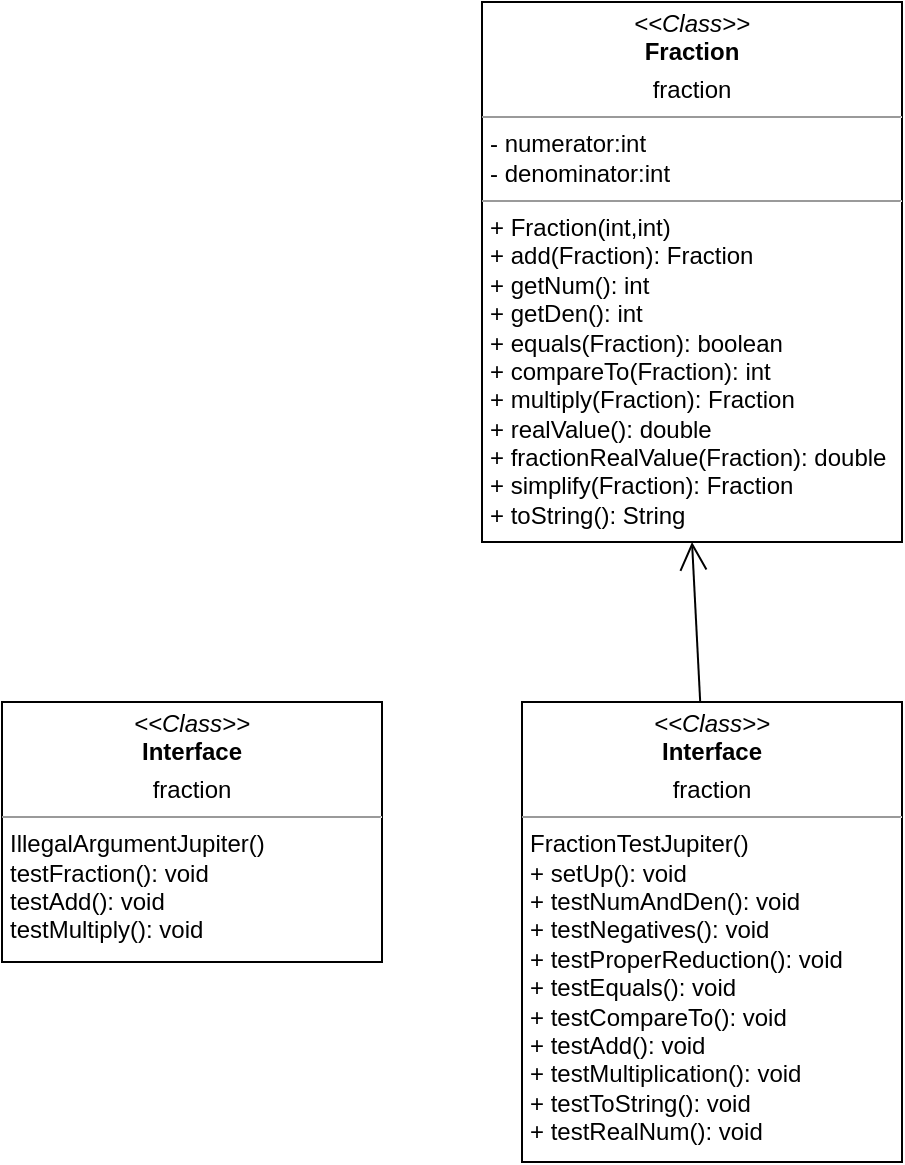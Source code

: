 <mxfile version="13.10.8" type="device"><diagram id="aBgUOdF_8wyE1nEd2Emo" name="Page-1"><mxGraphModel dx="1220" dy="1150" grid="1" gridSize="10" guides="1" tooltips="1" connect="1" arrows="1" fold="1" page="1" pageScale="1" pageWidth="1920" pageHeight="1200" math="0" shadow="0"><root><mxCell id="0"/><mxCell id="1" parent="0"/><mxCell id="UgiWFVR-LT8JKvdWbuC_-1" value="&lt;p style=&quot;margin: 0px ; margin-top: 4px ; text-align: center&quot;&gt;&lt;i&gt;&amp;lt;&amp;lt;Class&amp;gt;&amp;gt;&lt;/i&gt;&lt;br&gt;&lt;b&gt;Interface&lt;/b&gt;&lt;/p&gt;&lt;p style=&quot;margin: 0px ; margin-top: 4px ; text-align: center&quot;&gt;fraction&lt;br&gt;&lt;/p&gt;&lt;hr size=&quot;1&quot;&gt;&lt;p style=&quot;margin: 0px ; margin-left: 4px&quot;&gt;IllegalArgumentJupiter()&lt;/p&gt;&lt;p style=&quot;margin: 0px ; margin-left: 4px&quot;&gt;testFraction(): void&lt;/p&gt;&lt;p style=&quot;margin: 0px ; margin-left: 4px&quot;&gt;testAdd(): void&lt;/p&gt;&lt;p style=&quot;margin: 0px ; margin-left: 4px&quot;&gt;testMultiply(): void&lt;br&gt;&lt;/p&gt;" style="verticalAlign=top;align=left;overflow=fill;fontSize=12;fontFamily=Helvetica;html=1;" parent="1" vertex="1"><mxGeometry x="700" y="640" width="190" height="130" as="geometry"/></mxCell><mxCell id="UgiWFVR-LT8JKvdWbuC_-6" value="&lt;p style=&quot;margin: 0px ; margin-top: 4px ; text-align: center&quot;&gt;&lt;i&gt;&amp;lt;&amp;lt;Class&amp;gt;&amp;gt;&lt;/i&gt;&lt;br&gt;&lt;b&gt;Interface&lt;/b&gt;&lt;/p&gt;&lt;p style=&quot;margin: 0px ; margin-top: 4px ; text-align: center&quot;&gt;fraction&lt;br&gt;&lt;b&gt;&lt;/b&gt;&lt;/p&gt;&lt;hr size=&quot;1&quot;&gt;&lt;p style=&quot;margin: 0px ; margin-left: 4px&quot;&gt;FractionTestJupiter()&lt;br&gt;&lt;/p&gt;&lt;p style=&quot;margin: 0px ; margin-left: 4px&quot;&gt;+ setUp(): void&lt;/p&gt;&lt;p style=&quot;margin: 0px ; margin-left: 4px&quot;&gt;+ testNumAndDen(): void&lt;/p&gt;&lt;p style=&quot;margin: 0px ; margin-left: 4px&quot;&gt;+ testNegatives(): void&lt;/p&gt;&lt;p style=&quot;margin: 0px ; margin-left: 4px&quot;&gt;+ testProperReduction(): void&lt;/p&gt;&lt;p style=&quot;margin: 0px ; margin-left: 4px&quot;&gt;+ testEquals(): void&lt;/p&gt;&lt;p style=&quot;margin: 0px ; margin-left: 4px&quot;&gt;+ testCompareTo(): void&lt;/p&gt;&lt;p style=&quot;margin: 0px ; margin-left: 4px&quot;&gt;+ testAdd(): void&lt;/p&gt;&lt;p style=&quot;margin: 0px ; margin-left: 4px&quot;&gt;+ testMultiplication(): void&lt;/p&gt;&lt;p style=&quot;margin: 0px ; margin-left: 4px&quot;&gt;+ testToString(): void&lt;/p&gt;&lt;p style=&quot;margin: 0px ; margin-left: 4px&quot;&gt;+ testRealNum(): void&lt;br&gt;&lt;/p&gt;" style="verticalAlign=top;align=left;overflow=fill;fontSize=12;fontFamily=Helvetica;html=1;" parent="1" vertex="1"><mxGeometry x="960" y="640" width="190" height="230" as="geometry"/></mxCell><mxCell id="UgiWFVR-LT8JKvdWbuC_-7" value="&lt;p style=&quot;margin: 0px ; margin-top: 4px ; text-align: center&quot;&gt;&lt;i&gt;&amp;lt;&amp;lt;Class&amp;gt;&amp;gt;&lt;/i&gt;&lt;br&gt;&lt;b&gt;Fraction&lt;/b&gt;&lt;/p&gt;&lt;p style=&quot;margin: 0px ; margin-top: 4px ; text-align: center&quot;&gt;fraction&lt;br&gt;&lt;b&gt;&lt;/b&gt;&lt;/p&gt;&lt;hr size=&quot;1&quot;&gt;&lt;p style=&quot;margin: 0px ; margin-left: 4px&quot;&gt;- numerator:int&lt;br&gt;- denominator:int&lt;br&gt;&lt;/p&gt;&lt;hr size=&quot;1&quot;&gt;&lt;p style=&quot;margin: 0px ; margin-left: 4px&quot;&gt;+ Fraction(int,int)&lt;br&gt;+ add(Fraction): Fraction&lt;/p&gt;&lt;p style=&quot;margin: 0px ; margin-left: 4px&quot;&gt;+ getNum(): int&lt;/p&gt;&lt;p style=&quot;margin: 0px ; margin-left: 4px&quot;&gt;+ getDen(): int&lt;/p&gt;&lt;p style=&quot;margin: 0px ; margin-left: 4px&quot;&gt;+ equals(Fraction): boolean&lt;/p&gt;&lt;p style=&quot;margin: 0px ; margin-left: 4px&quot;&gt;+ compareTo(Fraction): int&lt;/p&gt;&lt;p style=&quot;margin: 0px ; margin-left: 4px&quot;&gt;+ multiply(Fraction): Fraction&lt;/p&gt;&lt;p style=&quot;margin: 0px ; margin-left: 4px&quot;&gt;+ realValue(): double&lt;/p&gt;&lt;p style=&quot;margin: 0px ; margin-left: 4px&quot;&gt;+ fractionRealValue(Fraction): double&lt;/p&gt;&lt;p style=&quot;margin: 0px ; margin-left: 4px&quot;&gt;+ simplify(Fraction): Fraction&lt;br&gt;&lt;/p&gt;&lt;p style=&quot;margin: 0px ; margin-left: 4px&quot;&gt;+ toString(): String&lt;br&gt;&lt;/p&gt;" style="verticalAlign=top;align=left;overflow=fill;fontSize=12;fontFamily=Helvetica;html=1;" parent="1" vertex="1"><mxGeometry x="940" y="290" width="210" height="270" as="geometry"/></mxCell><mxCell id="UgiWFVR-LT8JKvdWbuC_-9" value="" style="endArrow=open;endFill=1;endSize=12;html=1;entryX=0.5;entryY=1;entryDx=0;entryDy=0;" parent="1" source="UgiWFVR-LT8JKvdWbuC_-6" target="UgiWFVR-LT8JKvdWbuC_-7" edge="1"><mxGeometry width="160" relative="1" as="geometry"><mxPoint x="500" y="679" as="sourcePoint"/><mxPoint x="660" y="679" as="targetPoint"/></mxGeometry></mxCell></root></mxGraphModel></diagram></mxfile>